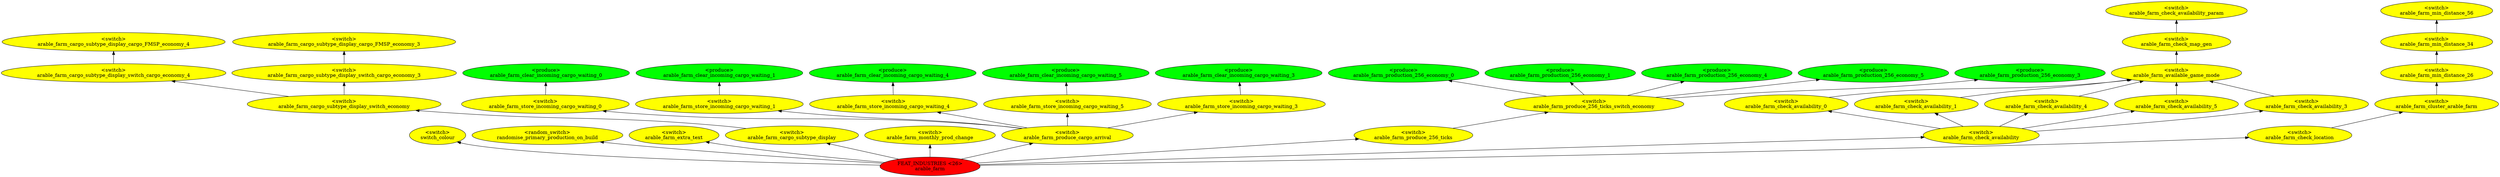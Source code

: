 digraph {
rankdir="BT"
switch_colour [fillcolor=yellow style="filled" label="<switch>\nswitch_colour"]
randomise_primary_production_on_build [fillcolor=yellow style="filled" label="<random_switch>\nrandomise_primary_production_on_build"]
arable_farm_extra_text [fillcolor=yellow style="filled" label="<switch>\narable_farm_extra_text"]
arable_farm_cargo_subtype_display_cargo_FMSP_economy_4 [fillcolor=yellow style="filled" label="<switch>\narable_farm_cargo_subtype_display_cargo_FMSP_economy_4"]
arable_farm_cargo_subtype_display_switch_cargo_economy_4 [fillcolor=yellow style="filled" label="<switch>\narable_farm_cargo_subtype_display_switch_cargo_economy_4"]
arable_farm_cargo_subtype_display_cargo_FMSP_economy_3 [fillcolor=yellow style="filled" label="<switch>\narable_farm_cargo_subtype_display_cargo_FMSP_economy_3"]
arable_farm_cargo_subtype_display_switch_cargo_economy_3 [fillcolor=yellow style="filled" label="<switch>\narable_farm_cargo_subtype_display_switch_cargo_economy_3"]
arable_farm_cargo_subtype_display_switch_economy [fillcolor=yellow style="filled" label="<switch>\narable_farm_cargo_subtype_display_switch_economy"]
arable_farm_cargo_subtype_display [fillcolor=yellow style="filled" label="<switch>\narable_farm_cargo_subtype_display"]
arable_farm_monthly_prod_change [fillcolor=yellow style="filled" label="<switch>\narable_farm_monthly_prod_change"]
arable_farm_clear_incoming_cargo_waiting_0 [fillcolor=green style="filled" label="<produce>\narable_farm_clear_incoming_cargo_waiting_0"]
arable_farm_store_incoming_cargo_waiting_0 [fillcolor=yellow style="filled" label="<switch>\narable_farm_store_incoming_cargo_waiting_0"]
arable_farm_clear_incoming_cargo_waiting_1 [fillcolor=green style="filled" label="<produce>\narable_farm_clear_incoming_cargo_waiting_1"]
arable_farm_store_incoming_cargo_waiting_1 [fillcolor=yellow style="filled" label="<switch>\narable_farm_store_incoming_cargo_waiting_1"]
arable_farm_clear_incoming_cargo_waiting_4 [fillcolor=green style="filled" label="<produce>\narable_farm_clear_incoming_cargo_waiting_4"]
arable_farm_store_incoming_cargo_waiting_4 [fillcolor=yellow style="filled" label="<switch>\narable_farm_store_incoming_cargo_waiting_4"]
arable_farm_clear_incoming_cargo_waiting_5 [fillcolor=green style="filled" label="<produce>\narable_farm_clear_incoming_cargo_waiting_5"]
arable_farm_store_incoming_cargo_waiting_5 [fillcolor=yellow style="filled" label="<switch>\narable_farm_store_incoming_cargo_waiting_5"]
arable_farm_clear_incoming_cargo_waiting_3 [fillcolor=green style="filled" label="<produce>\narable_farm_clear_incoming_cargo_waiting_3"]
arable_farm_store_incoming_cargo_waiting_3 [fillcolor=yellow style="filled" label="<switch>\narable_farm_store_incoming_cargo_waiting_3"]
arable_farm_produce_cargo_arrival [fillcolor=yellow style="filled" label="<switch>\narable_farm_produce_cargo_arrival"]
arable_farm_production_256_economy_0 [fillcolor=green style="filled" label="<produce>\narable_farm_production_256_economy_0"]
arable_farm_production_256_economy_1 [fillcolor=green style="filled" label="<produce>\narable_farm_production_256_economy_1"]
arable_farm_production_256_economy_4 [fillcolor=green style="filled" label="<produce>\narable_farm_production_256_economy_4"]
arable_farm_production_256_economy_5 [fillcolor=green style="filled" label="<produce>\narable_farm_production_256_economy_5"]
arable_farm_production_256_economy_3 [fillcolor=green style="filled" label="<produce>\narable_farm_production_256_economy_3"]
arable_farm_produce_256_ticks_switch_economy [fillcolor=yellow style="filled" label="<switch>\narable_farm_produce_256_ticks_switch_economy"]
arable_farm_produce_256_ticks [fillcolor=yellow style="filled" label="<switch>\narable_farm_produce_256_ticks"]
arable_farm_check_availability_param [fillcolor=yellow style="filled" label="<switch>\narable_farm_check_availability_param"]
arable_farm_check_map_gen [fillcolor=yellow style="filled" label="<switch>\narable_farm_check_map_gen"]
arable_farm_available_game_mode [fillcolor=yellow style="filled" label="<switch>\narable_farm_available_game_mode"]
arable_farm_check_availability_0 [fillcolor=yellow style="filled" label="<switch>\narable_farm_check_availability_0"]
arable_farm_check_availability_1 [fillcolor=yellow style="filled" label="<switch>\narable_farm_check_availability_1"]
arable_farm_check_availability_4 [fillcolor=yellow style="filled" label="<switch>\narable_farm_check_availability_4"]
arable_farm_check_availability_5 [fillcolor=yellow style="filled" label="<switch>\narable_farm_check_availability_5"]
arable_farm_check_availability_3 [fillcolor=yellow style="filled" label="<switch>\narable_farm_check_availability_3"]
arable_farm_check_availability [fillcolor=yellow style="filled" label="<switch>\narable_farm_check_availability"]
arable_farm_min_distance_56 [fillcolor=yellow style="filled" label="<switch>\narable_farm_min_distance_56"]
arable_farm_min_distance_34 [fillcolor=yellow style="filled" label="<switch>\narable_farm_min_distance_34"]
arable_farm_min_distance_26 [fillcolor=yellow style="filled" label="<switch>\narable_farm_min_distance_26"]
arable_farm_cluster_arable_farm [fillcolor=yellow style="filled" label="<switch>\narable_farm_cluster_arable_farm"]
arable_farm_check_location [fillcolor=yellow style="filled" label="<switch>\narable_farm_check_location"]
arable_farm [fillcolor=red style="filled" label="FEAT_INDUSTRIES <26>\narable_farm"]
arable_farm->arable_farm_check_availability
arable_farm->switch_colour
arable_farm_check_availability->arable_farm_check_availability_3
arable_farm_check_availability->arable_farm_check_availability_4
arable_farm->arable_farm_extra_text
arable_farm_available_game_mode->arable_farm_check_map_gen
arable_farm_produce_256_ticks->arable_farm_produce_256_ticks_switch_economy
arable_farm_cargo_subtype_display->arable_farm_cargo_subtype_display_switch_economy
arable_farm_check_availability->arable_farm_check_availability_5
arable_farm_store_incoming_cargo_waiting_4->arable_farm_clear_incoming_cargo_waiting_4
arable_farm_check_availability_0->arable_farm_available_game_mode
arable_farm->arable_farm_produce_256_ticks
arable_farm->arable_farm_cargo_subtype_display
arable_farm_store_incoming_cargo_waiting_5->arable_farm_clear_incoming_cargo_waiting_5
arable_farm_check_availability_3->arable_farm_available_game_mode
arable_farm->arable_farm_monthly_prod_change
arable_farm_check_location->arable_farm_cluster_arable_farm
arable_farm_produce_cargo_arrival->arable_farm_store_incoming_cargo_waiting_5
arable_farm_produce_256_ticks_switch_economy->arable_farm_production_256_economy_0
arable_farm_min_distance_26->arable_farm_min_distance_34
arable_farm_cargo_subtype_display_switch_cargo_economy_3->arable_farm_cargo_subtype_display_cargo_FMSP_economy_3
arable_farm_check_map_gen->arable_farm_check_availability_param
arable_farm_produce_cargo_arrival->arable_farm_store_incoming_cargo_waiting_4
arable_farm_check_availability->arable_farm_check_availability_1
arable_farm_produce_256_ticks_switch_economy->arable_farm_production_256_economy_3
arable_farm->arable_farm_check_location
arable_farm_produce_cargo_arrival->arable_farm_store_incoming_cargo_waiting_3
arable_farm_produce_256_ticks_switch_economy->arable_farm_production_256_economy_1
arable_farm_store_incoming_cargo_waiting_1->arable_farm_clear_incoming_cargo_waiting_1
arable_farm_check_availability_4->arable_farm_available_game_mode
arable_farm_check_availability_1->arable_farm_available_game_mode
arable_farm_cargo_subtype_display_switch_cargo_economy_4->arable_farm_cargo_subtype_display_cargo_FMSP_economy_4
arable_farm_min_distance_34->arable_farm_min_distance_56
arable_farm_check_availability->arable_farm_check_availability_0
arable_farm_produce_cargo_arrival->arable_farm_store_incoming_cargo_waiting_0
arable_farm_cargo_subtype_display_switch_economy->arable_farm_cargo_subtype_display_switch_cargo_economy_4
arable_farm_store_incoming_cargo_waiting_0->arable_farm_clear_incoming_cargo_waiting_0
arable_farm_produce_256_ticks_switch_economy->arable_farm_production_256_economy_5
arable_farm_cluster_arable_farm->arable_farm_min_distance_26
arable_farm_store_incoming_cargo_waiting_3->arable_farm_clear_incoming_cargo_waiting_3
arable_farm_cargo_subtype_display_switch_economy->arable_farm_cargo_subtype_display_switch_cargo_economy_3
arable_farm->randomise_primary_production_on_build
arable_farm_produce_cargo_arrival->arable_farm_store_incoming_cargo_waiting_1
arable_farm_check_availability_5->arable_farm_available_game_mode
arable_farm_produce_256_ticks_switch_economy->arable_farm_production_256_economy_4
arable_farm->arable_farm_produce_cargo_arrival
}
